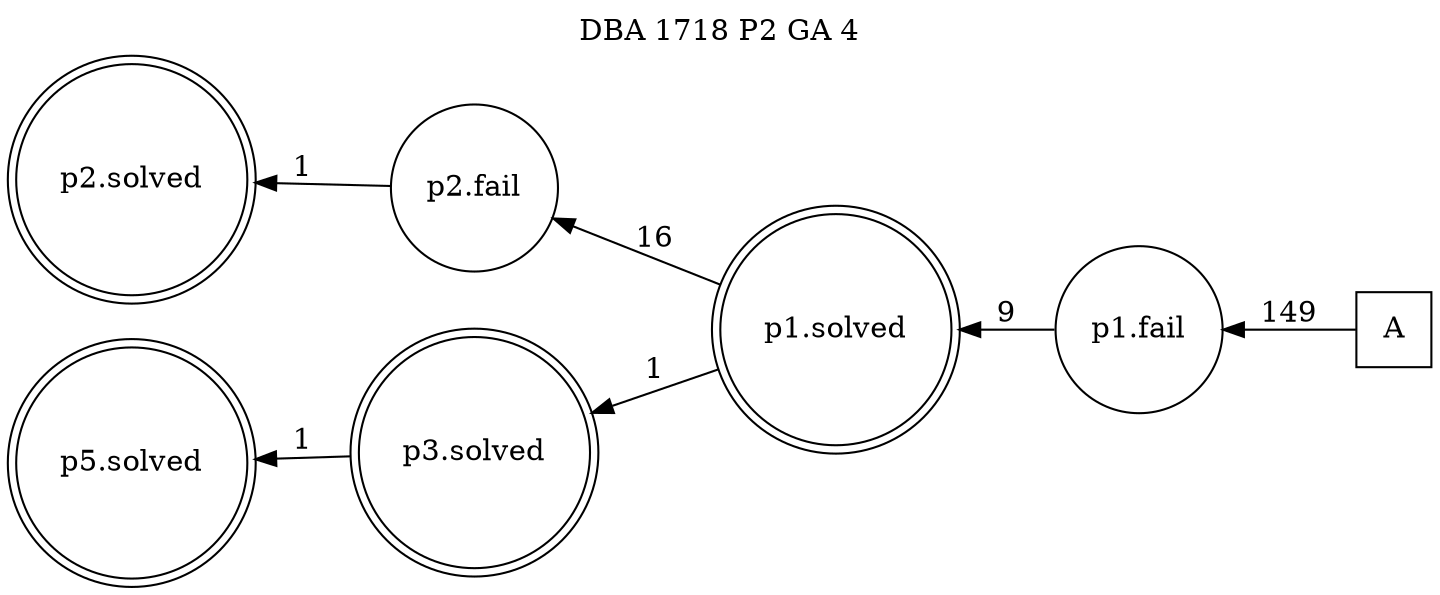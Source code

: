 digraph DBA_1718_P2_GA_4_LOW {
labelloc="tl"
label= " DBA 1718 P2 GA 4 "
rankdir="RL";
graph [ size=" 10 , 10 !"]

"A" [shape="square" label="A"]
"p1.fail" [shape="circle" label="p1.fail"]
"p1.solved" [shape="doublecircle" label="p1.solved"]
"p2.fail" [shape="circle" label="p2.fail"]
"p2.solved" [shape="doublecircle" label="p2.solved"]
"p3.solved" [shape="doublecircle" label="p3.solved"]
"p5.solved" [shape="doublecircle" label="p5.solved"]
"A" -> "p1.fail" [ label=149]
"p1.fail" -> "p1.solved" [ label=9]
"p1.solved" -> "p2.fail" [ label=16]
"p1.solved" -> "p3.solved" [ label=1]
"p2.fail" -> "p2.solved" [ label=1]
"p3.solved" -> "p5.solved" [ label=1]
}
